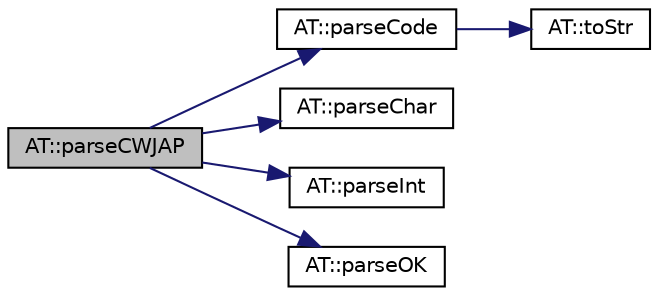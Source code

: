 digraph "AT::parseCWJAP"
{
  edge [fontname="Helvetica",fontsize="10",labelfontname="Helvetica",labelfontsize="10"];
  node [fontname="Helvetica",fontsize="10",shape=record];
  rankdir="LR";
  Node1 [label="AT::parseCWJAP",height=0.2,width=0.4,color="black", fillcolor="grey75", style="filled" fontcolor="black"];
  Node1 -> Node2 [color="midnightblue",fontsize="10",style="solid",fontname="Helvetica"];
  Node2 [label="AT::parseCode",height=0.2,width=0.4,color="black", fillcolor="white", style="filled",URL="$namespace_a_t.html#a99864933843a07de3d27e594c9bac9aa"];
  Node2 -> Node3 [color="midnightblue",fontsize="10",style="solid",fontname="Helvetica"];
  Node3 [label="AT::toStr",height=0.2,width=0.4,color="black", fillcolor="white", style="filled",URL="$namespace_a_t.html#abf4a84ffeeb79a58dc417e23b50ec2c5"];
  Node1 -> Node4 [color="midnightblue",fontsize="10",style="solid",fontname="Helvetica"];
  Node4 [label="AT::parseChar",height=0.2,width=0.4,color="black", fillcolor="white", style="filled",URL="$namespace_a_t.html#a0e365cb99b410692926c4bcde7cc0d11"];
  Node1 -> Node5 [color="midnightblue",fontsize="10",style="solid",fontname="Helvetica"];
  Node5 [label="AT::parseInt",height=0.2,width=0.4,color="black", fillcolor="white", style="filled",URL="$namespace_a_t.html#a7ec554b19b20ed1a506821a251c82866"];
  Node1 -> Node6 [color="midnightblue",fontsize="10",style="solid",fontname="Helvetica"];
  Node6 [label="AT::parseOK",height=0.2,width=0.4,color="black", fillcolor="white", style="filled",URL="$namespace_a_t.html#af8e54d3569d7f71b4413213ac3ed3a66"];
}
